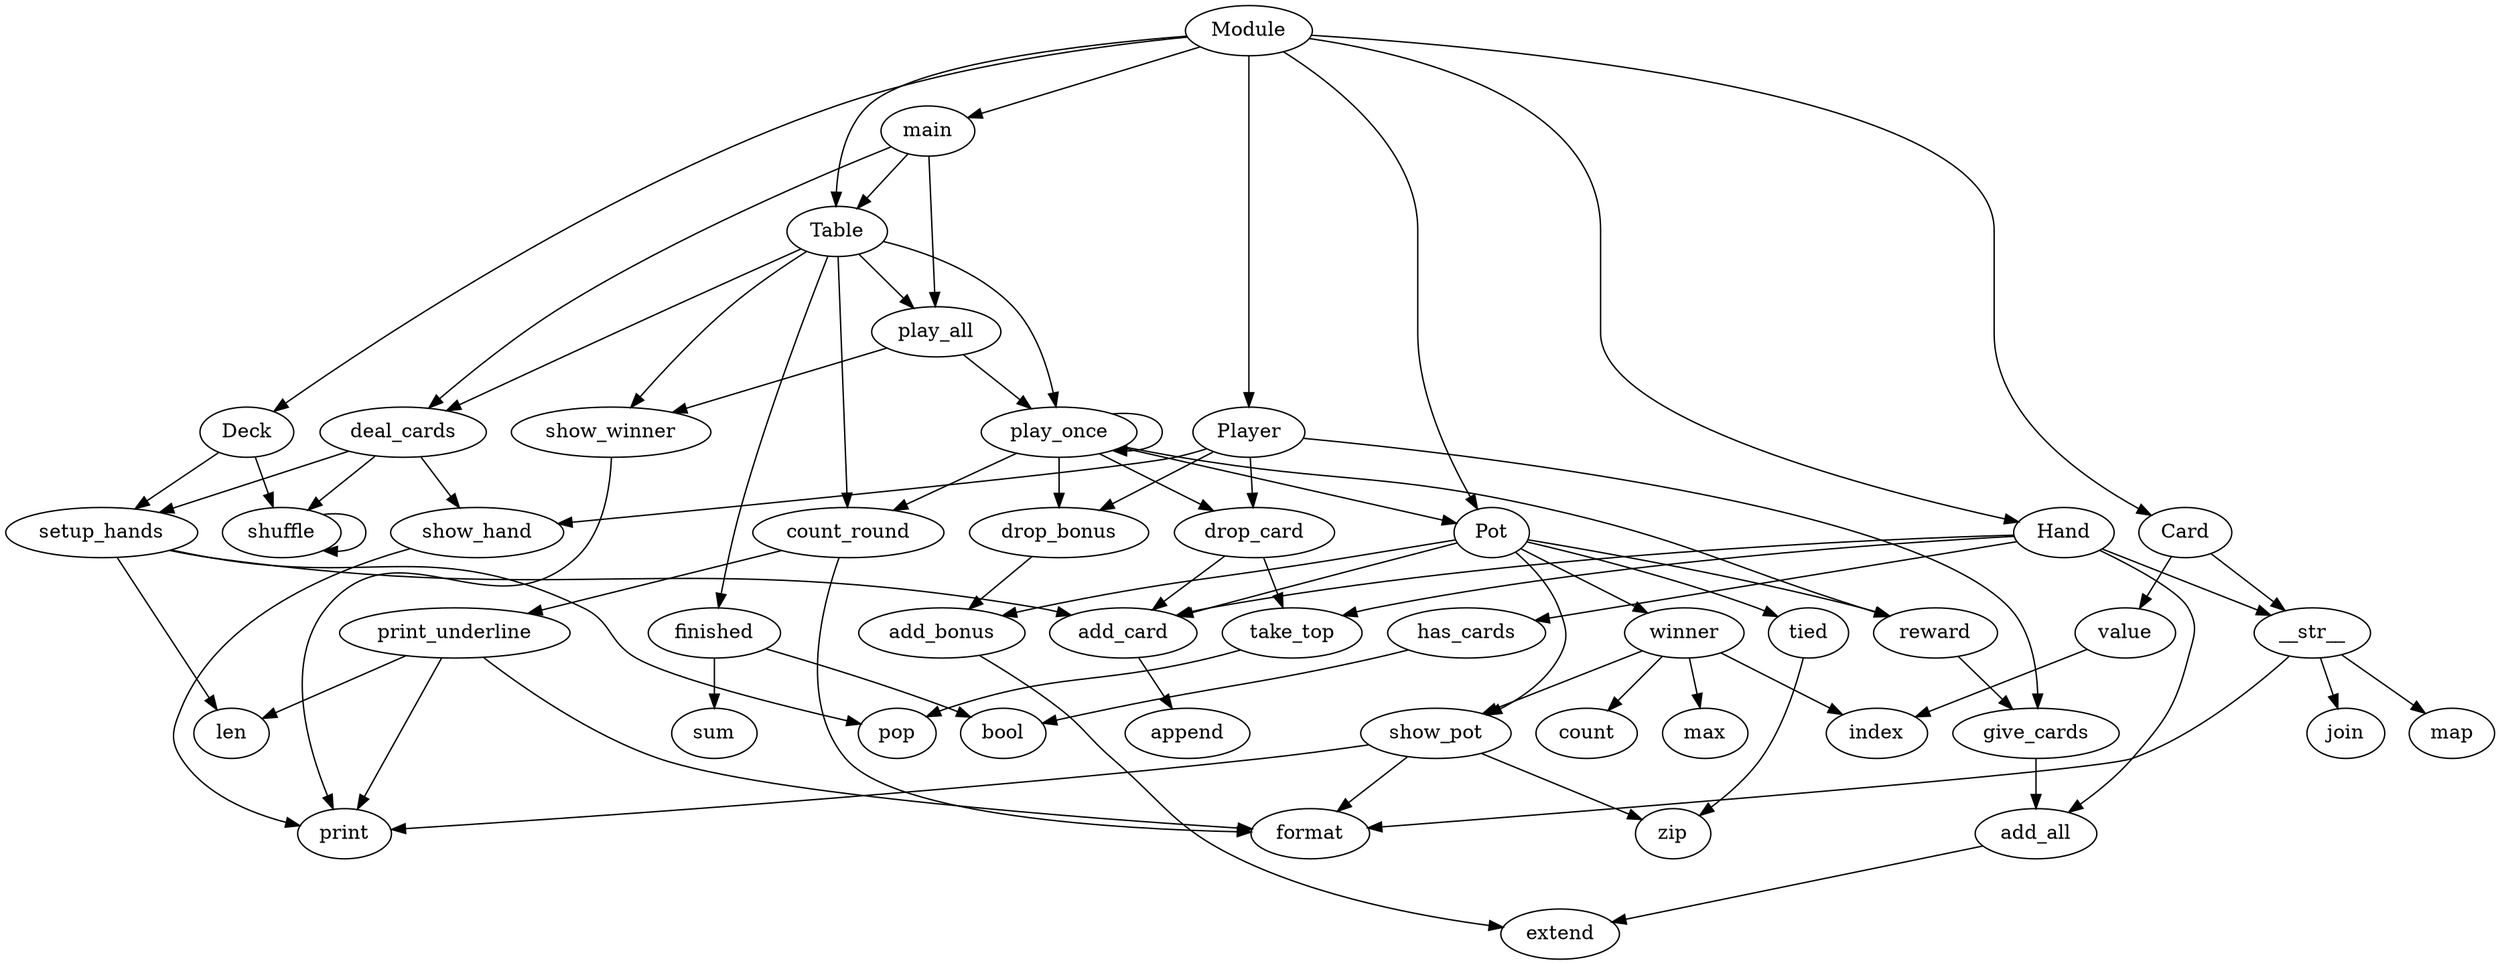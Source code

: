digraph  {
main;
Table;
deal_cards;
play_all;
print_underline;
print;
format;
len;
shuffle;
setup_hands;
show_hand;
play_once;
count_round;
Pot;
drop_card;
drop_bonus;
reward;
show_winner;
finished;
sum;
bool;
add_card;
take_top;
add_bonus;
give_cards;
add_all;
__str__;
join;
map;
append;
pop;
extend;
has_cards;
value;
index;
winner;
show_pot;
max;
count;
zip;
tied;
Module;
Player;
Hand;
Deck;
Card;
main -> Table;
main -> deal_cards;
main -> play_all;
Table -> deal_cards;
Table -> play_once;
Table -> count_round;
Table -> play_all;
Table -> show_winner;
Table -> finished;
deal_cards -> shuffle;
deal_cards -> setup_hands;
deal_cards -> show_hand;
play_all -> play_once;
play_all -> show_winner;
print_underline -> print;
print_underline -> format;
print_underline -> len;
shuffle -> shuffle;
setup_hands -> len;
setup_hands -> add_card;
setup_hands -> pop;
show_hand -> print;
play_once -> count_round;
play_once -> Pot;
play_once -> drop_card;
play_once -> drop_bonus;
play_once -> reward;
play_once -> play_once;
count_round -> print_underline;
count_round -> format;
Pot -> add_card;
Pot -> add_bonus;
Pot -> winner;
Pot -> show_pot;
Pot -> reward;
Pot -> tied;
drop_card -> add_card;
drop_card -> take_top;
drop_bonus -> add_bonus;
reward -> give_cards;
show_winner -> print;
finished -> sum;
finished -> bool;
add_card -> append;
take_top -> pop;
add_bonus -> extend;
give_cards -> add_all;
add_all -> extend;
__str__ -> join;
__str__ -> map;
__str__ -> format;
has_cards -> bool;
value -> index;
winner -> show_pot;
winner -> max;
winner -> count;
winner -> index;
show_pot -> zip;
show_pot -> print;
show_pot -> format;
tied -> zip;
Module -> Table;
Module -> Player;
Module -> Hand;
Module -> Deck;
Module -> Card;
Module -> Pot;
Module -> main;
Player -> drop_card;
Player -> drop_bonus;
Player -> give_cards;
Player -> show_hand;
Hand -> __str__;
Hand -> add_card;
Hand -> take_top;
Hand -> add_all;
Hand -> has_cards;
Deck -> shuffle;
Deck -> setup_hands;
Card -> __str__;
Card -> value;
}
